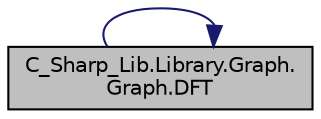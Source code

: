 digraph "C_Sharp_Lib.Library.Graph.Graph.DFT"
{
 // LATEX_PDF_SIZE
  edge [fontname="Helvetica",fontsize="10",labelfontname="Helvetica",labelfontsize="10"];
  node [fontname="Helvetica",fontsize="10",shape=record];
  rankdir="RL";
  Node1 [label="C_Sharp_Lib.Library.Graph.\lGraph.DFT",height=0.2,width=0.4,color="black", fillcolor="grey75", style="filled", fontcolor="black",tooltip="Traverses through graph using Depth First Traversal starting from the graph's root"];
  Node1 -> Node1 [dir="back",color="midnightblue",fontsize="10",style="solid",fontname="Helvetica"];
}
